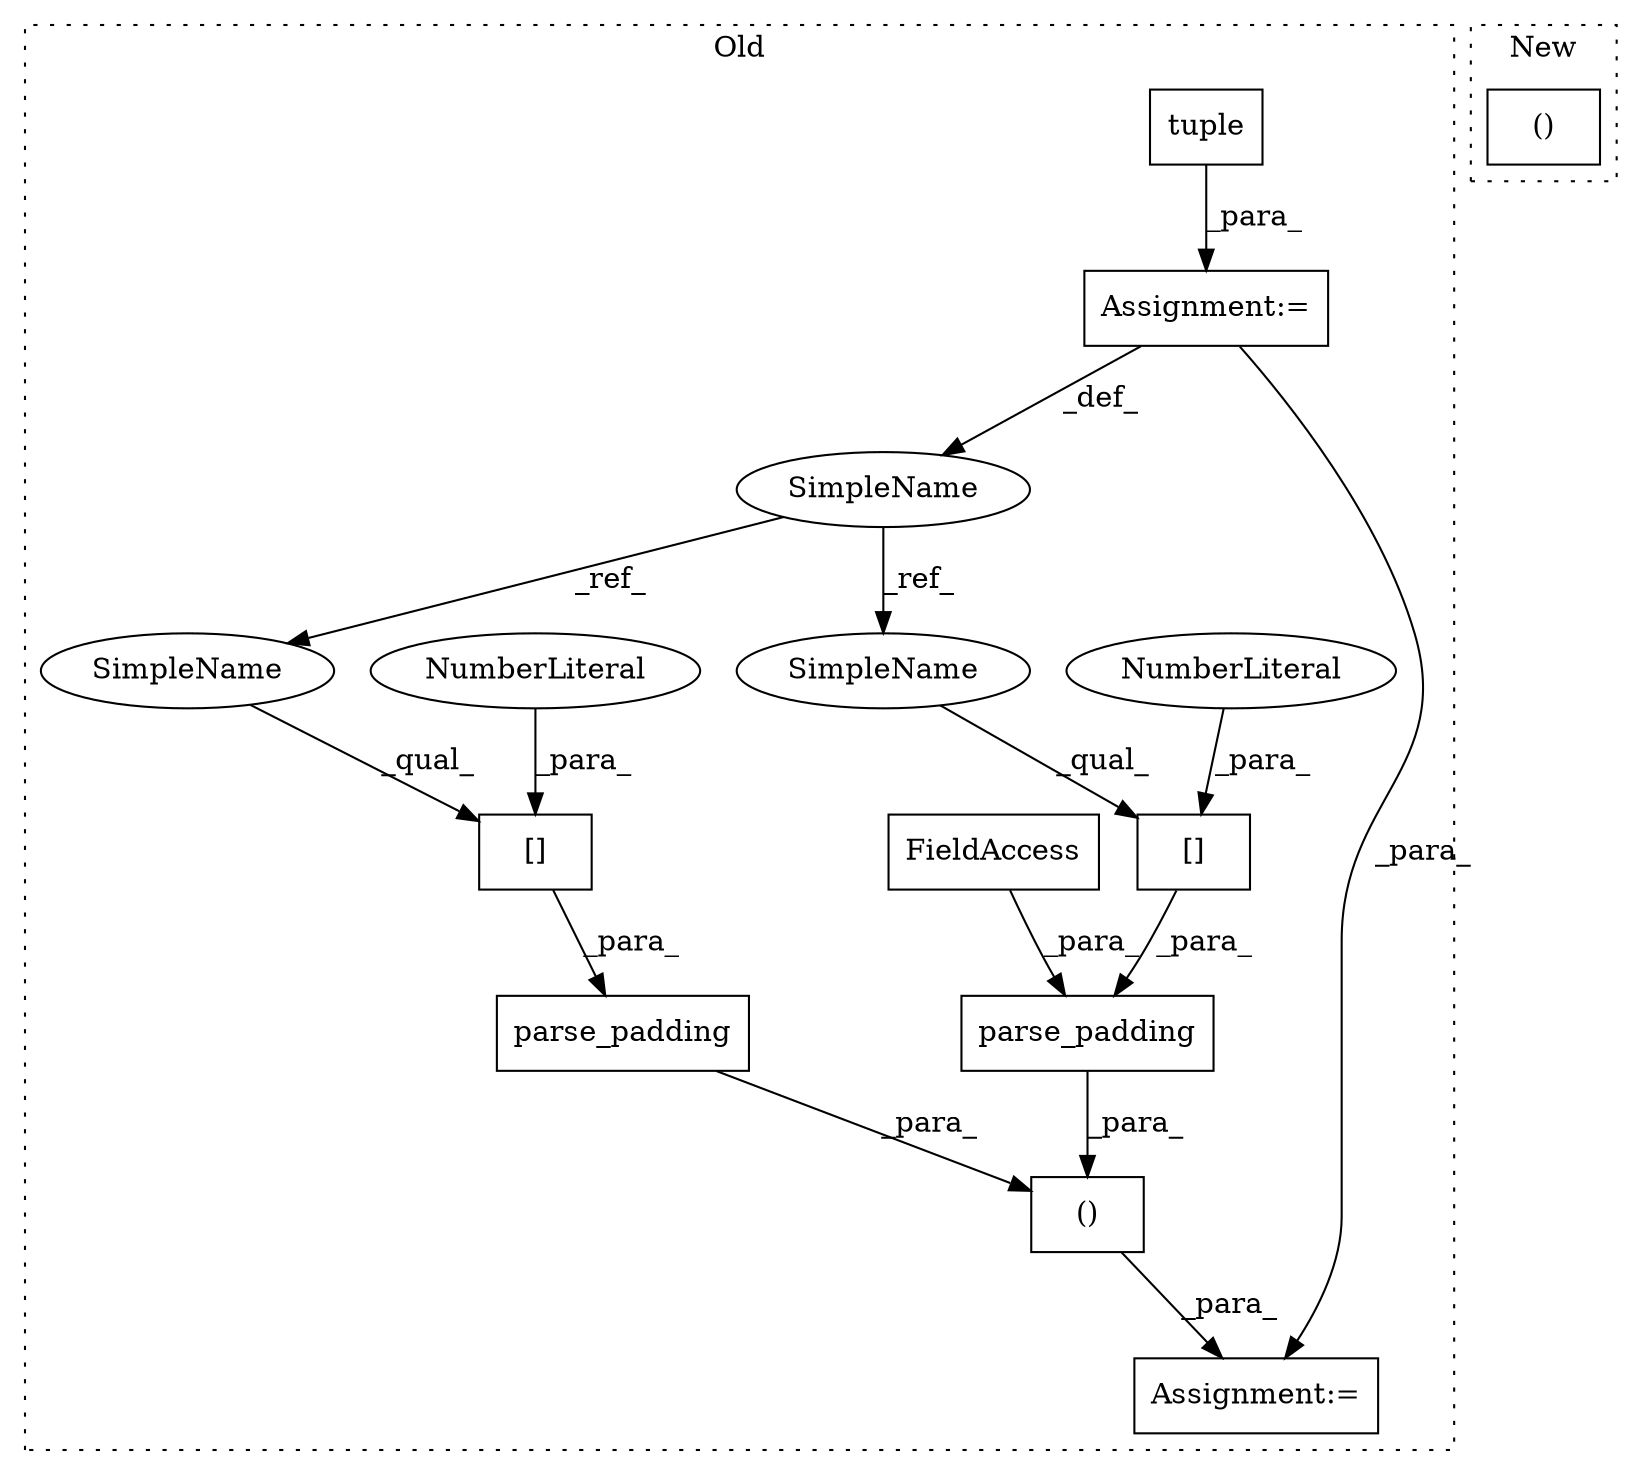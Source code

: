 digraph G {
subgraph cluster0 {
1 [label="parse_padding" a="32" s="1914,1966" l="14,1" shape="box"];
3 [label="()" a="106" s="1848" l="119" shape="box"];
4 [label="tuple" a="32" s="1729,1751" l="6,1" shape="box"];
5 [label="[]" a="2" s="1941,1948" l="6,1" shape="box"];
6 [label="NumberLiteral" a="34" s="1947" l="1" shape="ellipse"];
7 [label="parse_padding" a="32" s="1848,1900" l="14,1" shape="box"];
8 [label="[]" a="2" s="1875,1882" l="6,1" shape="box"];
9 [label="NumberLiteral" a="34" s="1881" l="1" shape="ellipse"];
10 [label="FieldAccess" a="22" s="1862" l="12" shape="box"];
11 [label="SimpleName" a="42" s="1723" l="5" shape="ellipse"];
12 [label="Assignment:=" a="7" s="1728" l="1" shape="box"];
13 [label="Assignment:=" a="7" s="1842" l="6" shape="box"];
14 [label="SimpleName" a="42" s="1941" l="5" shape="ellipse"];
15 [label="SimpleName" a="42" s="1875" l="5" shape="ellipse"];
label = "Old";
style="dotted";
}
subgraph cluster1 {
2 [label="()" a="106" s="1687" l="21" shape="box"];
label = "New";
style="dotted";
}
1 -> 3 [label="_para_"];
3 -> 13 [label="_para_"];
4 -> 12 [label="_para_"];
5 -> 1 [label="_para_"];
6 -> 5 [label="_para_"];
7 -> 3 [label="_para_"];
8 -> 7 [label="_para_"];
9 -> 8 [label="_para_"];
10 -> 7 [label="_para_"];
11 -> 14 [label="_ref_"];
11 -> 15 [label="_ref_"];
12 -> 13 [label="_para_"];
12 -> 11 [label="_def_"];
14 -> 5 [label="_qual_"];
15 -> 8 [label="_qual_"];
}